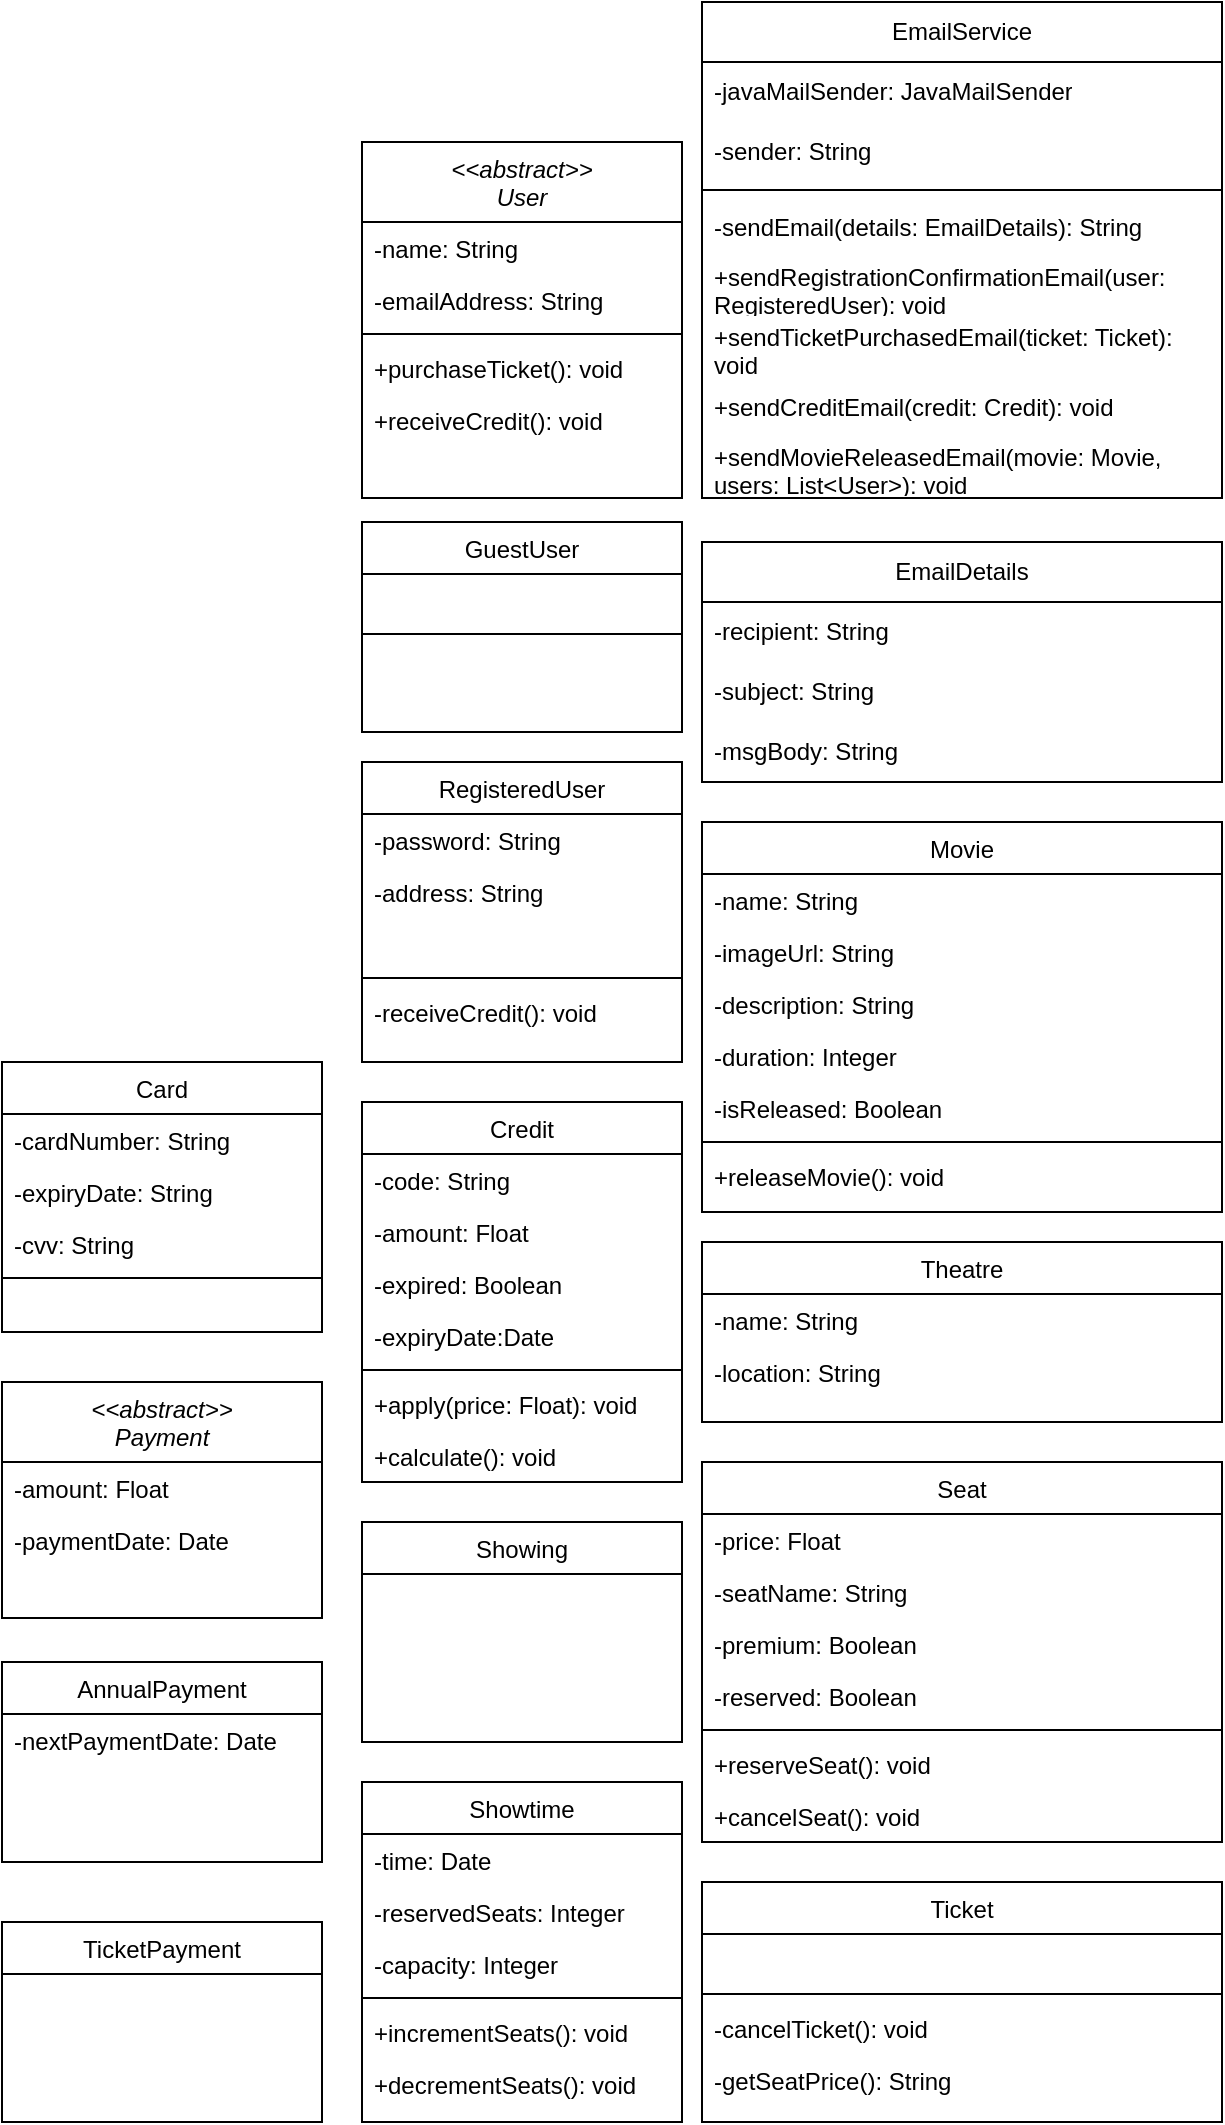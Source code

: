 <mxfile version="20.6.0" type="device"><diagram id="xebDtgERYa1_zTJntFcD" name="Page-1"><mxGraphModel dx="1799" dy="1161" grid="0" gridSize="10" guides="1" tooltips="1" connect="1" arrows="1" fold="1" page="0" pageScale="1" pageWidth="850" pageHeight="1100" math="0" shadow="0"><root><mxCell id="0"/><mxCell id="1" parent="0"/><mxCell id="b1VXfBqhowak8eUsPWsZ-2" value="Ticket" style="swimlane;fontStyle=0;align=center;verticalAlign=top;childLayout=stackLayout;horizontal=1;startSize=26;horizontalStack=0;resizeParent=1;resizeLast=0;collapsible=1;marginBottom=0;rounded=0;shadow=0;strokeWidth=1;" parent="1" vertex="1"><mxGeometry x="560" y="970" width="260" height="120" as="geometry"><mxRectangle x="130" y="380" width="160" height="26" as="alternateBounds"/></mxGeometry></mxCell><mxCell id="b1VXfBqhowak8eUsPWsZ-3" style="text;align=left;verticalAlign=top;spacingLeft=4;spacingRight=4;overflow=hidden;rotatable=0;points=[[0,0.5],[1,0.5]];portConstraint=eastwest;rounded=0;shadow=0;html=0;" parent="b1VXfBqhowak8eUsPWsZ-2" vertex="1"><mxGeometry y="26" width="260" height="26" as="geometry"/></mxCell><mxCell id="b1VXfBqhowak8eUsPWsZ-4" value="" style="line;html=1;strokeWidth=1;align=left;verticalAlign=middle;spacingTop=-1;spacingLeft=3;spacingRight=3;rotatable=0;labelPosition=right;points=[];portConstraint=eastwest;rounded=0;" parent="b1VXfBqhowak8eUsPWsZ-2" vertex="1"><mxGeometry y="52" width="260" height="8" as="geometry"/></mxCell><mxCell id="b1VXfBqhowak8eUsPWsZ-5" value="-cancelTicket(): void" style="text;align=left;verticalAlign=top;spacingLeft=4;spacingRight=4;overflow=hidden;rotatable=0;points=[[0,0.5],[1,0.5]];portConstraint=eastwest;fontStyle=0;rounded=0;" parent="b1VXfBqhowak8eUsPWsZ-2" vertex="1"><mxGeometry y="60" width="260" height="26" as="geometry"/></mxCell><mxCell id="b1VXfBqhowak8eUsPWsZ-6" value="-getSeatPrice(): String" style="text;align=left;verticalAlign=top;spacingLeft=4;spacingRight=4;overflow=hidden;rotatable=0;points=[[0,0.5],[1,0.5]];portConstraint=eastwest;fontStyle=0;rounded=0;" parent="b1VXfBqhowak8eUsPWsZ-2" vertex="1"><mxGeometry y="86" width="260" height="26" as="geometry"/></mxCell><mxCell id="b1VXfBqhowak8eUsPWsZ-7" value="Movie" style="swimlane;fontStyle=0;align=center;verticalAlign=top;childLayout=stackLayout;horizontal=1;startSize=26;horizontalStack=0;resizeParent=1;resizeLast=0;collapsible=1;marginBottom=0;rounded=0;shadow=0;strokeWidth=1;" parent="1" vertex="1"><mxGeometry x="560" y="440" width="260" height="195" as="geometry"><mxRectangle x="550" y="140" width="160" height="26" as="alternateBounds"/></mxGeometry></mxCell><mxCell id="b1VXfBqhowak8eUsPWsZ-8" value="-name: String" style="text;align=left;verticalAlign=top;spacingLeft=4;spacingRight=4;overflow=hidden;rotatable=0;points=[[0,0.5],[1,0.5]];portConstraint=eastwest;rounded=0;" parent="b1VXfBqhowak8eUsPWsZ-7" vertex="1"><mxGeometry y="26" width="260" height="26" as="geometry"/></mxCell><mxCell id="b1VXfBqhowak8eUsPWsZ-9" value="-imageUrl: String" style="text;align=left;verticalAlign=top;spacingLeft=4;spacingRight=4;overflow=hidden;rotatable=0;points=[[0,0.5],[1,0.5]];portConstraint=eastwest;rounded=0;shadow=0;html=0;" parent="b1VXfBqhowak8eUsPWsZ-7" vertex="1"><mxGeometry y="52" width="260" height="26" as="geometry"/></mxCell><mxCell id="b1VXfBqhowak8eUsPWsZ-10" value="-description: String" style="text;align=left;verticalAlign=top;spacingLeft=4;spacingRight=4;overflow=hidden;rotatable=0;points=[[0,0.5],[1,0.5]];portConstraint=eastwest;rounded=0;shadow=0;html=0;" parent="b1VXfBqhowak8eUsPWsZ-7" vertex="1"><mxGeometry y="78" width="260" height="26" as="geometry"/></mxCell><mxCell id="b1VXfBqhowak8eUsPWsZ-11" value="-duration: Integer" style="text;align=left;verticalAlign=top;spacingLeft=4;spacingRight=4;overflow=hidden;rotatable=0;points=[[0,0.5],[1,0.5]];portConstraint=eastwest;rounded=0;shadow=0;html=0;" parent="b1VXfBqhowak8eUsPWsZ-7" vertex="1"><mxGeometry y="104" width="260" height="26" as="geometry"/></mxCell><mxCell id="b1VXfBqhowak8eUsPWsZ-12" value="-isReleased: Boolean" style="text;align=left;verticalAlign=top;spacingLeft=4;spacingRight=4;overflow=hidden;rotatable=0;points=[[0,0.5],[1,0.5]];portConstraint=eastwest;rounded=0;shadow=0;html=0;" parent="b1VXfBqhowak8eUsPWsZ-7" vertex="1"><mxGeometry y="130" width="260" height="26" as="geometry"/></mxCell><mxCell id="b1VXfBqhowak8eUsPWsZ-13" value="" style="line;html=1;strokeWidth=1;align=left;verticalAlign=middle;spacingTop=-1;spacingLeft=3;spacingRight=3;rotatable=0;labelPosition=right;points=[];portConstraint=eastwest;rounded=0;" parent="b1VXfBqhowak8eUsPWsZ-7" vertex="1"><mxGeometry y="156" width="260" height="8" as="geometry"/></mxCell><mxCell id="JBnEOyksXSr9bTq-cygU-24" value="+releaseMovie(): void" style="text;align=left;verticalAlign=top;spacingLeft=4;spacingRight=4;overflow=hidden;rotatable=0;points=[[0,0.5],[1,0.5]];portConstraint=eastwest;rounded=0;" vertex="1" parent="b1VXfBqhowak8eUsPWsZ-7"><mxGeometry y="164" width="260" height="26" as="geometry"/></mxCell><mxCell id="b1VXfBqhowak8eUsPWsZ-14" value="Showtime" style="swimlane;fontStyle=0;align=center;verticalAlign=top;childLayout=stackLayout;horizontal=1;startSize=26;horizontalStack=0;resizeParent=1;resizeLast=0;collapsible=1;marginBottom=0;rounded=0;shadow=0;strokeWidth=1;" parent="1" vertex="1"><mxGeometry x="390" y="920" width="160" height="170" as="geometry"><mxRectangle x="550" y="140" width="160" height="26" as="alternateBounds"/></mxGeometry></mxCell><mxCell id="b1VXfBqhowak8eUsPWsZ-15" value="-time: Date" style="text;align=left;verticalAlign=top;spacingLeft=4;spacingRight=4;overflow=hidden;rotatable=0;points=[[0,0.5],[1,0.5]];portConstraint=eastwest;rounded=0;shadow=0;html=0;" parent="b1VXfBqhowak8eUsPWsZ-14" vertex="1"><mxGeometry y="26" width="160" height="26" as="geometry"/></mxCell><mxCell id="JBnEOyksXSr9bTq-cygU-25" value="-reservedSeats: Integer" style="text;align=left;verticalAlign=top;spacingLeft=4;spacingRight=4;overflow=hidden;rotatable=0;points=[[0,0.5],[1,0.5]];portConstraint=eastwest;rounded=0;shadow=0;html=0;" vertex="1" parent="b1VXfBqhowak8eUsPWsZ-14"><mxGeometry y="52" width="160" height="26" as="geometry"/></mxCell><mxCell id="JBnEOyksXSr9bTq-cygU-26" value="-capacity: Integer" style="text;align=left;verticalAlign=top;spacingLeft=4;spacingRight=4;overflow=hidden;rotatable=0;points=[[0,0.5],[1,0.5]];portConstraint=eastwest;rounded=0;shadow=0;html=0;" vertex="1" parent="b1VXfBqhowak8eUsPWsZ-14"><mxGeometry y="78" width="160" height="26" as="geometry"/></mxCell><mxCell id="b1VXfBqhowak8eUsPWsZ-16" value="" style="line;html=1;strokeWidth=1;align=left;verticalAlign=middle;spacingTop=-1;spacingLeft=3;spacingRight=3;rotatable=0;labelPosition=right;points=[];portConstraint=eastwest;rounded=0;" parent="b1VXfBqhowak8eUsPWsZ-14" vertex="1"><mxGeometry y="104" width="160" height="8" as="geometry"/></mxCell><mxCell id="JBnEOyksXSr9bTq-cygU-27" value="+incrementSeats(): void" style="text;align=left;verticalAlign=top;spacingLeft=4;spacingRight=4;overflow=hidden;rotatable=0;points=[[0,0.5],[1,0.5]];portConstraint=eastwest;fontStyle=0;rounded=0;" vertex="1" parent="b1VXfBqhowak8eUsPWsZ-14"><mxGeometry y="112" width="160" height="26" as="geometry"/></mxCell><mxCell id="JBnEOyksXSr9bTq-cygU-28" value="+decrementSeats(): void" style="text;align=left;verticalAlign=top;spacingLeft=4;spacingRight=4;overflow=hidden;rotatable=0;points=[[0,0.5],[1,0.5]];portConstraint=eastwest;fontStyle=0;rounded=0;" vertex="1" parent="b1VXfBqhowak8eUsPWsZ-14"><mxGeometry y="138" width="160" height="26" as="geometry"/></mxCell><mxCell id="b1VXfBqhowak8eUsPWsZ-18" value="Seat" style="swimlane;fontStyle=0;align=center;verticalAlign=top;childLayout=stackLayout;horizontal=1;startSize=26;horizontalStack=0;resizeParent=1;resizeLast=0;collapsible=1;marginBottom=0;rounded=0;shadow=0;strokeWidth=1;" parent="1" vertex="1"><mxGeometry x="560" y="760" width="260" height="190" as="geometry"><mxRectangle x="550" y="140" width="160" height="26" as="alternateBounds"/></mxGeometry></mxCell><mxCell id="b1VXfBqhowak8eUsPWsZ-20" value="-price: Float" style="text;align=left;verticalAlign=top;spacingLeft=4;spacingRight=4;overflow=hidden;rotatable=0;points=[[0,0.5],[1,0.5]];portConstraint=eastwest;rounded=0;" parent="b1VXfBqhowak8eUsPWsZ-18" vertex="1"><mxGeometry y="26" width="260" height="26" as="geometry"/></mxCell><mxCell id="b1VXfBqhowak8eUsPWsZ-21" value="-seatName: String" style="text;align=left;verticalAlign=top;spacingLeft=4;spacingRight=4;overflow=hidden;rotatable=0;points=[[0,0.5],[1,0.5]];portConstraint=eastwest;rounded=0;" parent="b1VXfBqhowak8eUsPWsZ-18" vertex="1"><mxGeometry y="52" width="260" height="26" as="geometry"/></mxCell><mxCell id="b1VXfBqhowak8eUsPWsZ-22" value="-premium: Boolean" style="text;align=left;verticalAlign=top;spacingLeft=4;spacingRight=4;overflow=hidden;rotatable=0;points=[[0,0.5],[1,0.5]];portConstraint=eastwest;rounded=0;" parent="b1VXfBqhowak8eUsPWsZ-18" vertex="1"><mxGeometry y="78" width="260" height="26" as="geometry"/></mxCell><mxCell id="b1VXfBqhowak8eUsPWsZ-23" value="-reserved: Boolean" style="text;align=left;verticalAlign=top;spacingLeft=4;spacingRight=4;overflow=hidden;rotatable=0;points=[[0,0.5],[1,0.5]];portConstraint=eastwest;rounded=0;" parent="b1VXfBqhowak8eUsPWsZ-18" vertex="1"><mxGeometry y="104" width="260" height="26" as="geometry"/></mxCell><mxCell id="b1VXfBqhowak8eUsPWsZ-24" value="" style="line;html=1;strokeWidth=1;align=left;verticalAlign=middle;spacingTop=-1;spacingLeft=3;spacingRight=3;rotatable=0;labelPosition=right;points=[];portConstraint=eastwest;rounded=0;" parent="b1VXfBqhowak8eUsPWsZ-18" vertex="1"><mxGeometry y="130" width="260" height="8" as="geometry"/></mxCell><mxCell id="b1VXfBqhowak8eUsPWsZ-25" value="+reserveSeat(): void" style="text;align=left;verticalAlign=top;spacingLeft=4;spacingRight=4;overflow=hidden;rotatable=0;points=[[0,0.5],[1,0.5]];portConstraint=eastwest;fontStyle=0;rounded=0;" parent="b1VXfBqhowak8eUsPWsZ-18" vertex="1"><mxGeometry y="138" width="260" height="26" as="geometry"/></mxCell><mxCell id="JBnEOyksXSr9bTq-cygU-19" value="+cancelSeat(): void" style="text;align=left;verticalAlign=top;spacingLeft=4;spacingRight=4;overflow=hidden;rotatable=0;points=[[0,0.5],[1,0.5]];portConstraint=eastwest;fontStyle=0;rounded=0;" vertex="1" parent="b1VXfBqhowak8eUsPWsZ-18"><mxGeometry y="164" width="260" height="26" as="geometry"/></mxCell><mxCell id="b1VXfBqhowak8eUsPWsZ-26" value="Theatre" style="swimlane;fontStyle=0;align=center;verticalAlign=top;childLayout=stackLayout;horizontal=1;startSize=26;horizontalStack=0;resizeParent=1;resizeLast=0;collapsible=1;marginBottom=0;rounded=0;shadow=0;strokeWidth=1;" parent="1" vertex="1"><mxGeometry x="560" y="650" width="260" height="90" as="geometry"><mxRectangle x="550" y="140" width="160" height="26" as="alternateBounds"/></mxGeometry></mxCell><mxCell id="b1VXfBqhowak8eUsPWsZ-27" value="-name: String" style="text;align=left;verticalAlign=top;spacingLeft=4;spacingRight=4;overflow=hidden;rotatable=0;points=[[0,0.5],[1,0.5]];portConstraint=eastwest;rounded=0;" parent="b1VXfBqhowak8eUsPWsZ-26" vertex="1"><mxGeometry y="26" width="260" height="26" as="geometry"/></mxCell><mxCell id="JBnEOyksXSr9bTq-cygU-47" value="-location: String" style="text;align=left;verticalAlign=top;spacingLeft=4;spacingRight=4;overflow=hidden;rotatable=0;points=[[0,0.5],[1,0.5]];portConstraint=eastwest;rounded=0;" vertex="1" parent="b1VXfBqhowak8eUsPWsZ-26"><mxGeometry y="52" width="260" height="26" as="geometry"/></mxCell><mxCell id="b1VXfBqhowak8eUsPWsZ-30" value="TicketPayment" style="swimlane;fontStyle=0;align=center;verticalAlign=top;childLayout=stackLayout;horizontal=1;startSize=26;horizontalStack=0;resizeParent=1;resizeLast=0;collapsible=1;marginBottom=0;rounded=0;shadow=0;strokeWidth=1;" parent="1" vertex="1"><mxGeometry x="210" y="990" width="160" height="100" as="geometry"><mxRectangle x="130" y="380" width="160" height="26" as="alternateBounds"/></mxGeometry></mxCell><mxCell id="b1VXfBqhowak8eUsPWsZ-31" style="text;align=left;verticalAlign=top;spacingLeft=4;spacingRight=4;overflow=hidden;rotatable=0;points=[[0,0.5],[1,0.5]];portConstraint=eastwest;rounded=0;" parent="b1VXfBqhowak8eUsPWsZ-30" vertex="1"><mxGeometry y="26" width="160" height="22" as="geometry"/></mxCell><mxCell id="b1VXfBqhowak8eUsPWsZ-35" value="Showing" style="swimlane;fontStyle=0;align=center;verticalAlign=top;childLayout=stackLayout;horizontal=1;startSize=26;horizontalStack=0;resizeParent=1;resizeLast=0;collapsible=1;marginBottom=0;rounded=0;shadow=0;strokeWidth=1;" parent="1" vertex="1"><mxGeometry x="390" y="790" width="160" height="110" as="geometry"><mxRectangle x="550" y="140" width="160" height="26" as="alternateBounds"/></mxGeometry></mxCell><mxCell id="b1VXfBqhowak8eUsPWsZ-38" value="&lt;&lt;abstract&gt;&gt;&#10;User" style="swimlane;fontStyle=2;align=center;verticalAlign=top;childLayout=stackLayout;horizontal=1;startSize=40;horizontalStack=0;resizeParent=1;resizeLast=0;collapsible=1;marginBottom=0;rounded=0;shadow=0;strokeWidth=1;" parent="1" vertex="1"><mxGeometry x="390" y="100" width="160" height="178" as="geometry"><mxRectangle x="230" y="140" width="160" height="26" as="alternateBounds"/></mxGeometry></mxCell><mxCell id="b1VXfBqhowak8eUsPWsZ-39" value="-name: String" style="text;align=left;verticalAlign=top;spacingLeft=4;spacingRight=4;overflow=hidden;rotatable=0;points=[[0,0.5],[1,0.5]];portConstraint=eastwest;rounded=0;" parent="b1VXfBqhowak8eUsPWsZ-38" vertex="1"><mxGeometry y="40" width="160" height="26" as="geometry"/></mxCell><mxCell id="b1VXfBqhowak8eUsPWsZ-40" value="-emailAddress: String" style="text;align=left;verticalAlign=top;spacingLeft=4;spacingRight=4;overflow=hidden;rotatable=0;points=[[0,0.5],[1,0.5]];portConstraint=eastwest;rounded=0;shadow=0;html=0;" parent="b1VXfBqhowak8eUsPWsZ-38" vertex="1"><mxGeometry y="66" width="160" height="26" as="geometry"/></mxCell><mxCell id="b1VXfBqhowak8eUsPWsZ-41" value="" style="line;html=1;strokeWidth=1;align=left;verticalAlign=middle;spacingTop=-1;spacingLeft=3;spacingRight=3;rotatable=0;labelPosition=right;points=[];portConstraint=eastwest;rounded=0;" parent="b1VXfBqhowak8eUsPWsZ-38" vertex="1"><mxGeometry y="92" width="160" height="8" as="geometry"/></mxCell><mxCell id="b1VXfBqhowak8eUsPWsZ-42" value="+purchaseTicket(): void" style="text;align=left;verticalAlign=top;spacingLeft=4;spacingRight=4;overflow=hidden;rotatable=0;points=[[0,0.5],[1,0.5]];portConstraint=eastwest;rounded=0;" parent="b1VXfBqhowak8eUsPWsZ-38" vertex="1"><mxGeometry y="100" width="160" height="26" as="geometry"/></mxCell><mxCell id="b1VXfBqhowak8eUsPWsZ-43" value="+receiveCredit(): void" style="text;align=left;verticalAlign=top;spacingLeft=4;spacingRight=4;overflow=hidden;rotatable=0;points=[[0,0.5],[1,0.5]];portConstraint=eastwest;rounded=0;" parent="b1VXfBqhowak8eUsPWsZ-38" vertex="1"><mxGeometry y="126" width="160" height="26" as="geometry"/></mxCell><mxCell id="b1VXfBqhowak8eUsPWsZ-47" value="AnnualPayment" style="swimlane;fontStyle=0;align=center;verticalAlign=top;childLayout=stackLayout;horizontal=1;startSize=26;horizontalStack=0;resizeParent=1;resizeLast=0;collapsible=1;marginBottom=0;rounded=0;shadow=0;strokeWidth=1;" parent="1" vertex="1"><mxGeometry x="210" y="860" width="160" height="100" as="geometry"><mxRectangle x="130" y="380" width="160" height="26" as="alternateBounds"/></mxGeometry></mxCell><mxCell id="b1VXfBqhowak8eUsPWsZ-48" value="-nextPaymentDate: Date" style="text;align=left;verticalAlign=top;spacingLeft=4;spacingRight=4;overflow=hidden;rotatable=0;points=[[0,0.5],[1,0.5]];portConstraint=eastwest;rounded=0;" parent="b1VXfBqhowak8eUsPWsZ-47" vertex="1"><mxGeometry y="26" width="160" height="26" as="geometry"/></mxCell><mxCell id="b1VXfBqhowak8eUsPWsZ-50" value="&lt;&lt;abstract&gt;&gt;&#10;Payment" style="swimlane;fontStyle=2;align=center;verticalAlign=top;childLayout=stackLayout;horizontal=1;startSize=40;horizontalStack=0;resizeParent=1;resizeLast=0;collapsible=1;marginBottom=0;rounded=0;shadow=0;strokeWidth=1;" parent="1" vertex="1"><mxGeometry x="210" y="720" width="160" height="118" as="geometry"><mxRectangle x="130" y="380" width="160" height="26" as="alternateBounds"/></mxGeometry></mxCell><mxCell id="b1VXfBqhowak8eUsPWsZ-51" value="-amount: Float" style="text;align=left;verticalAlign=top;spacingLeft=4;spacingRight=4;overflow=hidden;rotatable=0;points=[[0,0.5],[1,0.5]];portConstraint=eastwest;rounded=0;" parent="b1VXfBqhowak8eUsPWsZ-50" vertex="1"><mxGeometry y="40" width="160" height="26" as="geometry"/></mxCell><mxCell id="b1VXfBqhowak8eUsPWsZ-52" value="-paymentDate: Date" style="text;align=left;verticalAlign=top;spacingLeft=4;spacingRight=4;overflow=hidden;rotatable=0;points=[[0,0.5],[1,0.5]];portConstraint=eastwest;rounded=0;" parent="b1VXfBqhowak8eUsPWsZ-50" vertex="1"><mxGeometry y="66" width="160" height="26" as="geometry"/></mxCell><mxCell id="b1VXfBqhowak8eUsPWsZ-53" style="text;align=left;verticalAlign=top;spacingLeft=4;spacingRight=4;overflow=hidden;rotatable=0;points=[[0,0.5],[1,0.5]];portConstraint=eastwest;rounded=0;" parent="b1VXfBqhowak8eUsPWsZ-50" vertex="1"><mxGeometry y="92" width="160" height="26" as="geometry"/></mxCell><mxCell id="b1VXfBqhowak8eUsPWsZ-60" value="GuestUser" style="swimlane;fontStyle=0;align=center;verticalAlign=top;childLayout=stackLayout;horizontal=1;startSize=26;horizontalStack=0;resizeParent=1;resizeLast=0;collapsible=1;marginBottom=0;rounded=0;shadow=0;strokeWidth=1;" parent="1" vertex="1"><mxGeometry x="390" y="290" width="160" height="105" as="geometry"><mxRectangle x="230" y="140" width="160" height="26" as="alternateBounds"/></mxGeometry></mxCell><mxCell id="b1VXfBqhowak8eUsPWsZ-61" style="text;align=left;verticalAlign=top;spacingLeft=4;spacingRight=4;overflow=hidden;rotatable=0;points=[[0,0.5],[1,0.5]];portConstraint=eastwest;rounded=0;shadow=0;html=0;" parent="b1VXfBqhowak8eUsPWsZ-60" vertex="1"><mxGeometry y="26" width="160" height="26" as="geometry"/></mxCell><mxCell id="b1VXfBqhowak8eUsPWsZ-62" value="" style="line;html=1;strokeWidth=1;align=left;verticalAlign=middle;spacingTop=-1;spacingLeft=3;spacingRight=3;rotatable=0;labelPosition=right;points=[];portConstraint=eastwest;rounded=0;" parent="b1VXfBqhowak8eUsPWsZ-60" vertex="1"><mxGeometry y="52" width="160" height="8" as="geometry"/></mxCell><mxCell id="b1VXfBqhowak8eUsPWsZ-63" value="RegisteredUser" style="swimlane;fontStyle=0;align=center;verticalAlign=top;childLayout=stackLayout;horizontal=1;startSize=26;horizontalStack=0;resizeParent=1;resizeLast=0;collapsible=1;marginBottom=0;rounded=0;shadow=0;strokeWidth=1;" parent="1" vertex="1"><mxGeometry x="390" y="410" width="160" height="150" as="geometry"><mxRectangle x="130" y="380" width="160" height="26" as="alternateBounds"/></mxGeometry></mxCell><mxCell id="b1VXfBqhowak8eUsPWsZ-64" value="-password: String" style="text;align=left;verticalAlign=top;spacingLeft=4;spacingRight=4;overflow=hidden;rotatable=0;points=[[0,0.5],[1,0.5]];portConstraint=eastwest;rounded=0;" parent="b1VXfBqhowak8eUsPWsZ-63" vertex="1"><mxGeometry y="26" width="160" height="26" as="geometry"/></mxCell><mxCell id="b1VXfBqhowak8eUsPWsZ-65" value="-address: String" style="text;align=left;verticalAlign=top;spacingLeft=4;spacingRight=4;overflow=hidden;rotatable=0;points=[[0,0.5],[1,0.5]];portConstraint=eastwest;rounded=0;" parent="b1VXfBqhowak8eUsPWsZ-63" vertex="1"><mxGeometry y="52" width="160" height="26" as="geometry"/></mxCell><mxCell id="b1VXfBqhowak8eUsPWsZ-66" style="text;align=left;verticalAlign=top;spacingLeft=4;spacingRight=4;overflow=hidden;rotatable=0;points=[[0,0.5],[1,0.5]];portConstraint=eastwest;rounded=0;" parent="b1VXfBqhowak8eUsPWsZ-63" vertex="1"><mxGeometry y="78" width="160" height="26" as="geometry"/></mxCell><mxCell id="b1VXfBqhowak8eUsPWsZ-67" value="" style="line;html=1;strokeWidth=1;align=left;verticalAlign=middle;spacingTop=-1;spacingLeft=3;spacingRight=3;rotatable=0;labelPosition=right;points=[];portConstraint=eastwest;rounded=0;" parent="b1VXfBqhowak8eUsPWsZ-63" vertex="1"><mxGeometry y="104" width="160" height="8" as="geometry"/></mxCell><mxCell id="b1VXfBqhowak8eUsPWsZ-68" value="-receiveCredit(): void" style="text;align=left;verticalAlign=top;spacingLeft=4;spacingRight=4;overflow=hidden;rotatable=0;points=[[0,0.5],[1,0.5]];portConstraint=eastwest;fontStyle=0;rounded=0;" parent="b1VXfBqhowak8eUsPWsZ-63" vertex="1"><mxGeometry y="112" width="160" height="26" as="geometry"/></mxCell><mxCell id="b1VXfBqhowak8eUsPWsZ-75" value="Card" style="swimlane;fontStyle=0;align=center;verticalAlign=top;childLayout=stackLayout;horizontal=1;startSize=26;horizontalStack=0;resizeParent=1;resizeLast=0;collapsible=1;marginBottom=0;rounded=0;shadow=0;strokeWidth=1;" parent="1" vertex="1"><mxGeometry x="210" y="560" width="160" height="135" as="geometry"><mxRectangle x="130" y="380" width="160" height="26" as="alternateBounds"/></mxGeometry></mxCell><mxCell id="b1VXfBqhowak8eUsPWsZ-76" value="-cardNumber: String" style="text;align=left;verticalAlign=top;spacingLeft=4;spacingRight=4;overflow=hidden;rotatable=0;points=[[0,0.5],[1,0.5]];portConstraint=eastwest;rounded=0;" parent="b1VXfBqhowak8eUsPWsZ-75" vertex="1"><mxGeometry y="26" width="160" height="26" as="geometry"/></mxCell><mxCell id="b1VXfBqhowak8eUsPWsZ-77" value="-expiryDate: String" style="text;align=left;verticalAlign=top;spacingLeft=4;spacingRight=4;overflow=hidden;rotatable=0;points=[[0,0.5],[1,0.5]];portConstraint=eastwest;rounded=0;" parent="b1VXfBqhowak8eUsPWsZ-75" vertex="1"><mxGeometry y="52" width="160" height="26" as="geometry"/></mxCell><mxCell id="b1VXfBqhowak8eUsPWsZ-78" value="-cvv: String" style="text;align=left;verticalAlign=top;spacingLeft=4;spacingRight=4;overflow=hidden;rotatable=0;points=[[0,0.5],[1,0.5]];portConstraint=eastwest;rounded=0;" parent="b1VXfBqhowak8eUsPWsZ-75" vertex="1"><mxGeometry y="78" width="160" height="26" as="geometry"/></mxCell><mxCell id="b1VXfBqhowak8eUsPWsZ-79" value="" style="line;html=1;strokeWidth=1;align=left;verticalAlign=middle;spacingTop=-1;spacingLeft=3;spacingRight=3;rotatable=0;labelPosition=right;points=[];portConstraint=eastwest;rounded=0;" parent="b1VXfBqhowak8eUsPWsZ-75" vertex="1"><mxGeometry y="104" width="160" height="8" as="geometry"/></mxCell><mxCell id="JBnEOyksXSr9bTq-cygU-11" value="Credit" style="swimlane;fontStyle=0;align=center;verticalAlign=top;childLayout=stackLayout;horizontal=1;startSize=26;horizontalStack=0;resizeParent=1;resizeLast=0;collapsible=1;marginBottom=0;rounded=0;shadow=0;strokeWidth=1;" vertex="1" parent="1"><mxGeometry x="390" y="580" width="160" height="190" as="geometry"><mxRectangle x="130" y="380" width="160" height="26" as="alternateBounds"/></mxGeometry></mxCell><mxCell id="JBnEOyksXSr9bTq-cygU-43" value="-code: String" style="text;align=left;verticalAlign=top;spacingLeft=4;spacingRight=4;overflow=hidden;rotatable=0;points=[[0,0.5],[1,0.5]];portConstraint=eastwest;rounded=0;" vertex="1" parent="JBnEOyksXSr9bTq-cygU-11"><mxGeometry y="26" width="160" height="26" as="geometry"/></mxCell><mxCell id="JBnEOyksXSr9bTq-cygU-12" value="-amount: Float" style="text;align=left;verticalAlign=top;spacingLeft=4;spacingRight=4;overflow=hidden;rotatable=0;points=[[0,0.5],[1,0.5]];portConstraint=eastwest;rounded=0;" vertex="1" parent="JBnEOyksXSr9bTq-cygU-11"><mxGeometry y="52" width="160" height="26" as="geometry"/></mxCell><mxCell id="JBnEOyksXSr9bTq-cygU-44" value="-expired: Boolean" style="text;align=left;verticalAlign=top;spacingLeft=4;spacingRight=4;overflow=hidden;rotatable=0;points=[[0,0.5],[1,0.5]];portConstraint=eastwest;rounded=0;" vertex="1" parent="JBnEOyksXSr9bTq-cygU-11"><mxGeometry y="78" width="160" height="26" as="geometry"/></mxCell><mxCell id="JBnEOyksXSr9bTq-cygU-13" value="-expiryDate:Date" style="text;align=left;verticalAlign=top;spacingLeft=4;spacingRight=4;overflow=hidden;rotatable=0;points=[[0,0.5],[1,0.5]];portConstraint=eastwest;rounded=0;" vertex="1" parent="JBnEOyksXSr9bTq-cygU-11"><mxGeometry y="104" width="160" height="26" as="geometry"/></mxCell><mxCell id="JBnEOyksXSr9bTq-cygU-15" value="" style="line;html=1;strokeWidth=1;align=left;verticalAlign=middle;spacingTop=-1;spacingLeft=3;spacingRight=3;rotatable=0;labelPosition=right;points=[];portConstraint=eastwest;rounded=0;" vertex="1" parent="JBnEOyksXSr9bTq-cygU-11"><mxGeometry y="130" width="160" height="8" as="geometry"/></mxCell><mxCell id="JBnEOyksXSr9bTq-cygU-16" value="+apply(price: Float): void" style="text;align=left;verticalAlign=top;spacingLeft=4;spacingRight=4;overflow=hidden;rotatable=0;points=[[0,0.5],[1,0.5]];portConstraint=eastwest;fontStyle=0;rounded=0;" vertex="1" parent="JBnEOyksXSr9bTq-cygU-11"><mxGeometry y="138" width="160" height="26" as="geometry"/></mxCell><mxCell id="JBnEOyksXSr9bTq-cygU-18" value="+calculate(): void" style="text;align=left;verticalAlign=top;spacingLeft=4;spacingRight=4;overflow=hidden;rotatable=0;points=[[0,0.5],[1,0.5]];portConstraint=eastwest;fontStyle=0;rounded=0;" vertex="1" parent="JBnEOyksXSr9bTq-cygU-11"><mxGeometry y="164" width="160" height="26" as="geometry"/></mxCell><mxCell id="JBnEOyksXSr9bTq-cygU-29" value="EmailService" style="swimlane;fontStyle=0;childLayout=stackLayout;horizontal=1;startSize=30;horizontalStack=0;resizeParent=1;resizeParentMax=0;resizeLast=0;collapsible=1;marginBottom=0;whiteSpace=wrap;html=1;" vertex="1" parent="1"><mxGeometry x="560" y="30" width="260" height="248" as="geometry"/></mxCell><mxCell id="JBnEOyksXSr9bTq-cygU-30" value="-javaMailSender: JavaMailSender" style="text;strokeColor=none;fillColor=none;align=left;verticalAlign=middle;spacingLeft=4;spacingRight=4;overflow=hidden;points=[[0,0.5],[1,0.5]];portConstraint=eastwest;rotatable=0;whiteSpace=wrap;html=1;" vertex="1" parent="JBnEOyksXSr9bTq-cygU-29"><mxGeometry y="30" width="260" height="30" as="geometry"/></mxCell><mxCell id="JBnEOyksXSr9bTq-cygU-31" value="-sender: String" style="text;strokeColor=none;fillColor=none;align=left;verticalAlign=middle;spacingLeft=4;spacingRight=4;overflow=hidden;points=[[0,0.5],[1,0.5]];portConstraint=eastwest;rotatable=0;whiteSpace=wrap;html=1;" vertex="1" parent="JBnEOyksXSr9bTq-cygU-29"><mxGeometry y="60" width="260" height="30" as="geometry"/></mxCell><mxCell id="JBnEOyksXSr9bTq-cygU-35" value="" style="line;html=1;strokeWidth=1;align=left;verticalAlign=middle;spacingTop=-1;spacingLeft=3;spacingRight=3;rotatable=0;labelPosition=right;points=[];portConstraint=eastwest;rounded=0;" vertex="1" parent="JBnEOyksXSr9bTq-cygU-29"><mxGeometry y="90" width="260" height="8" as="geometry"/></mxCell><mxCell id="JBnEOyksXSr9bTq-cygU-34" value="-sendEmail(details: EmailDetails): String" style="text;strokeColor=none;fillColor=none;align=left;verticalAlign=middle;spacingLeft=4;spacingRight=4;overflow=hidden;points=[[0,0.5],[1,0.5]];portConstraint=eastwest;rotatable=0;whiteSpace=wrap;html=1;" vertex="1" parent="JBnEOyksXSr9bTq-cygU-29"><mxGeometry y="98" width="260" height="30" as="geometry"/></mxCell><mxCell id="JBnEOyksXSr9bTq-cygU-54" value="+sendRegistrationConfirmationEmail(user: RegisteredUser): void" style="text;strokeColor=none;fillColor=none;align=left;verticalAlign=middle;spacingLeft=4;spacingRight=4;overflow=hidden;points=[[0,0.5],[1,0.5]];portConstraint=eastwest;rotatable=0;whiteSpace=wrap;html=1;" vertex="1" parent="JBnEOyksXSr9bTq-cygU-29"><mxGeometry y="128" width="260" height="30" as="geometry"/></mxCell><mxCell id="JBnEOyksXSr9bTq-cygU-55" value="+sendTicketPurchasedEmail(ticket: Ticket): void" style="text;strokeColor=none;fillColor=none;align=left;verticalAlign=middle;spacingLeft=4;spacingRight=4;overflow=hidden;points=[[0,0.5],[1,0.5]];portConstraint=eastwest;rotatable=0;whiteSpace=wrap;html=1;" vertex="1" parent="JBnEOyksXSr9bTq-cygU-29"><mxGeometry y="158" width="260" height="30" as="geometry"/></mxCell><mxCell id="JBnEOyksXSr9bTq-cygU-57" value="+sendCreditEmail(credit: Credit): void" style="text;strokeColor=none;fillColor=none;align=left;verticalAlign=middle;spacingLeft=4;spacingRight=4;overflow=hidden;points=[[0,0.5],[1,0.5]];portConstraint=eastwest;rotatable=0;whiteSpace=wrap;html=1;" vertex="1" parent="JBnEOyksXSr9bTq-cygU-29"><mxGeometry y="188" width="260" height="30" as="geometry"/></mxCell><mxCell id="JBnEOyksXSr9bTq-cygU-56" value="+sendMovieReleasedEmail(movie: Movie, users: List&amp;lt;User&amp;gt;): void" style="text;strokeColor=none;fillColor=none;align=left;verticalAlign=middle;spacingLeft=4;spacingRight=4;overflow=hidden;points=[[0,0.5],[1,0.5]];portConstraint=eastwest;rotatable=0;whiteSpace=wrap;html=1;" vertex="1" parent="JBnEOyksXSr9bTq-cygU-29"><mxGeometry y="218" width="260" height="30" as="geometry"/></mxCell><mxCell id="JBnEOyksXSr9bTq-cygU-36" value="EmailDetails" style="swimlane;fontStyle=0;childLayout=stackLayout;horizontal=1;startSize=30;horizontalStack=0;resizeParent=1;resizeParentMax=0;resizeLast=0;collapsible=1;marginBottom=0;whiteSpace=wrap;html=1;" vertex="1" parent="1"><mxGeometry x="560" y="300" width="260" height="120" as="geometry"/></mxCell><mxCell id="JBnEOyksXSr9bTq-cygU-37" value="-recipient: String" style="text;strokeColor=none;fillColor=none;align=left;verticalAlign=middle;spacingLeft=4;spacingRight=4;overflow=hidden;points=[[0,0.5],[1,0.5]];portConstraint=eastwest;rotatable=0;whiteSpace=wrap;html=1;" vertex="1" parent="JBnEOyksXSr9bTq-cygU-36"><mxGeometry y="30" width="260" height="30" as="geometry"/></mxCell><mxCell id="JBnEOyksXSr9bTq-cygU-38" value="-subject: String" style="text;strokeColor=none;fillColor=none;align=left;verticalAlign=middle;spacingLeft=4;spacingRight=4;overflow=hidden;points=[[0,0.5],[1,0.5]];portConstraint=eastwest;rotatable=0;whiteSpace=wrap;html=1;" vertex="1" parent="JBnEOyksXSr9bTq-cygU-36"><mxGeometry y="60" width="260" height="30" as="geometry"/></mxCell><mxCell id="JBnEOyksXSr9bTq-cygU-41" value="-msgBody: String" style="text;strokeColor=none;fillColor=none;align=left;verticalAlign=middle;spacingLeft=4;spacingRight=4;overflow=hidden;points=[[0,0.5],[1,0.5]];portConstraint=eastwest;rotatable=0;whiteSpace=wrap;html=1;" vertex="1" parent="JBnEOyksXSr9bTq-cygU-36"><mxGeometry y="90" width="260" height="30" as="geometry"/></mxCell></root></mxGraphModel></diagram></mxfile>